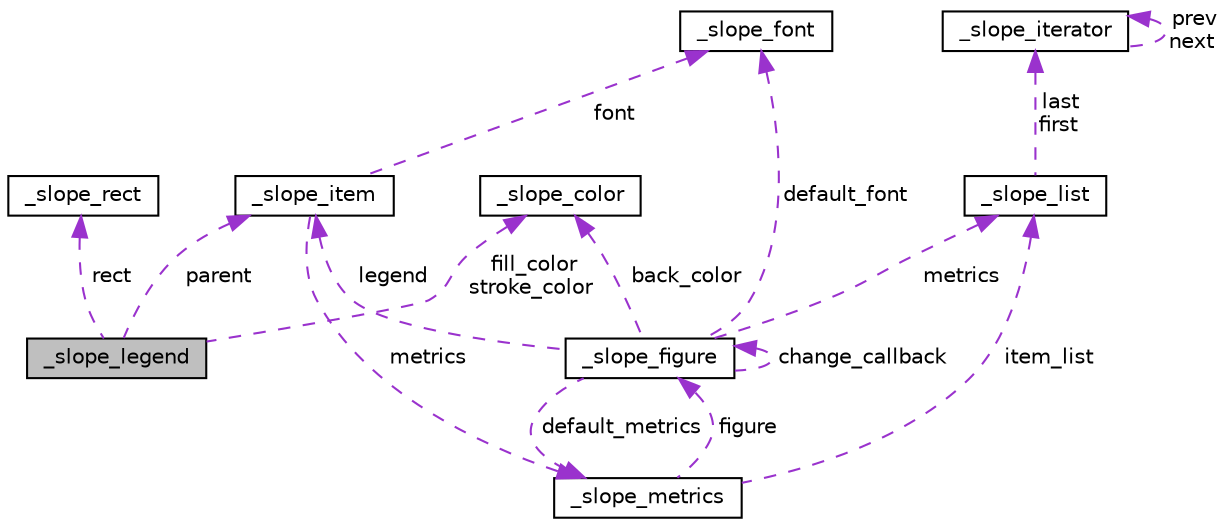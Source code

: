 digraph "_slope_legend"
{
  edge [fontname="Helvetica",fontsize="10",labelfontname="Helvetica",labelfontsize="10"];
  node [fontname="Helvetica",fontsize="10",shape=record];
  Node1 [label="_slope_legend",height=0.2,width=0.4,color="black", fillcolor="grey75", style="filled", fontcolor="black"];
  Node2 -> Node1 [dir="back",color="darkorchid3",fontsize="10",style="dashed",label=" rect" ,fontname="Helvetica"];
  Node2 [label="_slope_rect",height=0.2,width=0.4,color="black", fillcolor="white", style="filled",URL="$struct__slope__rect.html"];
  Node3 -> Node1 [dir="back",color="darkorchid3",fontsize="10",style="dashed",label=" parent" ,fontname="Helvetica"];
  Node3 [label="_slope_item",height=0.2,width=0.4,color="black", fillcolor="white", style="filled",URL="$struct__slope__item.html"];
  Node4 -> Node3 [dir="back",color="darkorchid3",fontsize="10",style="dashed",label=" metrics" ,fontname="Helvetica"];
  Node4 [label="_slope_metrics",height=0.2,width=0.4,color="black", fillcolor="white", style="filled",URL="$struct__slope__metrics.html"];
  Node5 -> Node4 [dir="back",color="darkorchid3",fontsize="10",style="dashed",label=" item_list" ,fontname="Helvetica"];
  Node5 [label="_slope_list",height=0.2,width=0.4,color="black", fillcolor="white", style="filled",URL="$struct__slope__list.html"];
  Node6 -> Node5 [dir="back",color="darkorchid3",fontsize="10",style="dashed",label=" last\nfirst" ,fontname="Helvetica"];
  Node6 [label="_slope_iterator",height=0.2,width=0.4,color="black", fillcolor="white", style="filled",URL="$struct__slope__iterator.html"];
  Node6 -> Node6 [dir="back",color="darkorchid3",fontsize="10",style="dashed",label=" prev\nnext" ,fontname="Helvetica"];
  Node7 -> Node4 [dir="back",color="darkorchid3",fontsize="10",style="dashed",label=" figure" ,fontname="Helvetica"];
  Node7 [label="_slope_figure",height=0.2,width=0.4,color="black", fillcolor="white", style="filled",URL="$struct__slope__figure.html"];
  Node5 -> Node7 [dir="back",color="darkorchid3",fontsize="10",style="dashed",label=" metrics" ,fontname="Helvetica"];
  Node4 -> Node7 [dir="back",color="darkorchid3",fontsize="10",style="dashed",label=" default_metrics" ,fontname="Helvetica"];
  Node7 -> Node7 [dir="back",color="darkorchid3",fontsize="10",style="dashed",label=" change_callback" ,fontname="Helvetica"];
  Node3 -> Node7 [dir="back",color="darkorchid3",fontsize="10",style="dashed",label=" legend" ,fontname="Helvetica"];
  Node8 -> Node7 [dir="back",color="darkorchid3",fontsize="10",style="dashed",label=" back_color" ,fontname="Helvetica"];
  Node8 [label="_slope_color",height=0.2,width=0.4,color="black", fillcolor="white", style="filled",URL="$struct__slope__color.html"];
  Node9 -> Node7 [dir="back",color="darkorchid3",fontsize="10",style="dashed",label=" default_font" ,fontname="Helvetica"];
  Node9 [label="_slope_font",height=0.2,width=0.4,color="black", fillcolor="white", style="filled",URL="$struct__slope__font.html",tooltip="A font descriptor interface for cairo toy api or pango. "];
  Node9 -> Node3 [dir="back",color="darkorchid3",fontsize="10",style="dashed",label=" font" ,fontname="Helvetica"];
  Node8 -> Node1 [dir="back",color="darkorchid3",fontsize="10",style="dashed",label=" fill_color\nstroke_color" ,fontname="Helvetica"];
}
